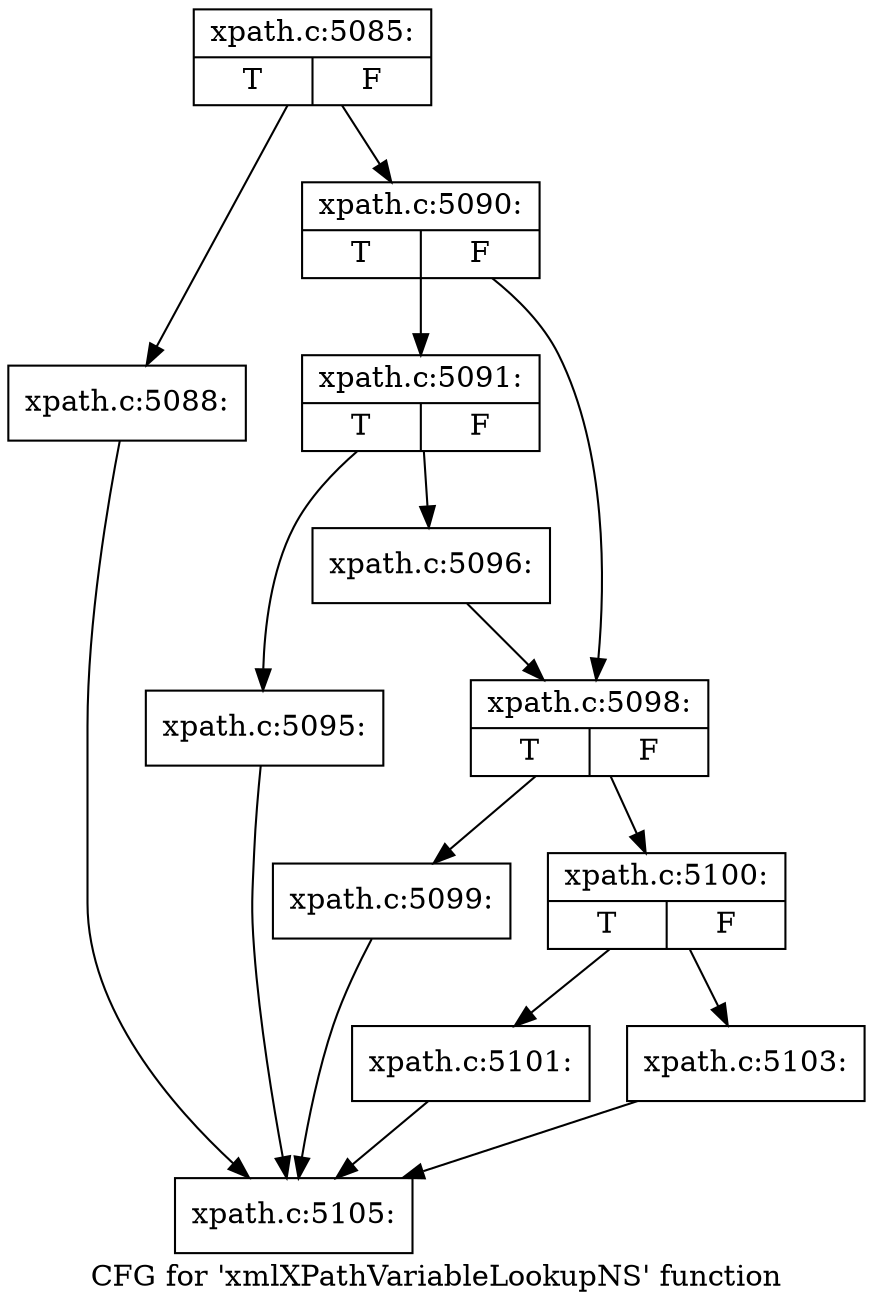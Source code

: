 digraph "CFG for 'xmlXPathVariableLookupNS' function" {
	label="CFG for 'xmlXPathVariableLookupNS' function";

	Node0x488a420 [shape=record,label="{xpath.c:5085:|{<s0>T|<s1>F}}"];
	Node0x488a420 -> Node0x488a8a0;
	Node0x488a420 -> Node0x488a8f0;
	Node0x488a8a0 [shape=record,label="{xpath.c:5088:}"];
	Node0x488a8a0 -> Node0x488c130;
	Node0x488a8f0 [shape=record,label="{xpath.c:5090:|{<s0>T|<s1>F}}"];
	Node0x488a8f0 -> Node0x488d460;
	Node0x488a8f0 -> Node0x488d4b0;
	Node0x488d460 [shape=record,label="{xpath.c:5091:|{<s0>T|<s1>F}}"];
	Node0x488d460 -> Node0x488e2b0;
	Node0x488d460 -> Node0x488e300;
	Node0x488e2b0 [shape=record,label="{xpath.c:5095:}"];
	Node0x488e2b0 -> Node0x488c130;
	Node0x488e300 [shape=record,label="{xpath.c:5096:}"];
	Node0x488e300 -> Node0x488d4b0;
	Node0x488d4b0 [shape=record,label="{xpath.c:5098:|{<s0>T|<s1>F}}"];
	Node0x488d4b0 -> Node0x488e8e0;
	Node0x488d4b0 -> Node0x488e930;
	Node0x488e8e0 [shape=record,label="{xpath.c:5099:}"];
	Node0x488e8e0 -> Node0x488c130;
	Node0x488e930 [shape=record,label="{xpath.c:5100:|{<s0>T|<s1>F}}"];
	Node0x488e930 -> Node0x488eec0;
	Node0x488e930 -> Node0x488ef10;
	Node0x488eec0 [shape=record,label="{xpath.c:5101:}"];
	Node0x488eec0 -> Node0x488c130;
	Node0x488ef10 [shape=record,label="{xpath.c:5103:}"];
	Node0x488ef10 -> Node0x488c130;
	Node0x488c130 [shape=record,label="{xpath.c:5105:}"];
}
